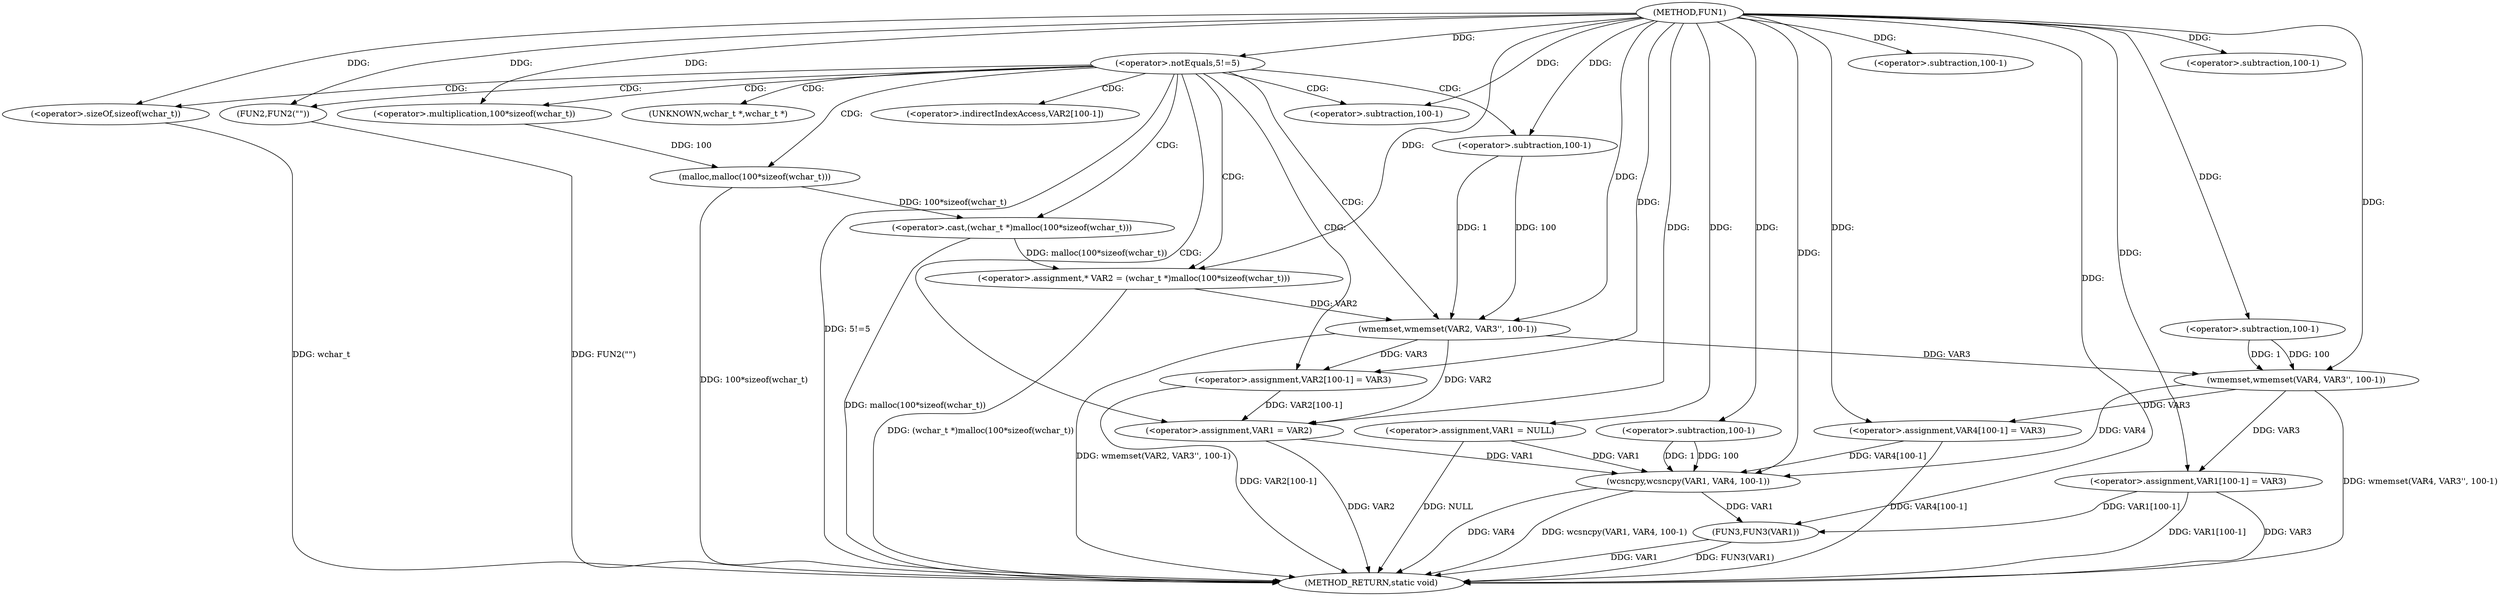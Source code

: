 digraph FUN1 {  
"1000100" [label = "(METHOD,FUN1)" ]
"1000172" [label = "(METHOD_RETURN,static void)" ]
"1000103" [label = "(<operator>.assignment,VAR1 = NULL)" ]
"1000107" [label = "(<operator>.notEquals,5!=5)" ]
"1000111" [label = "(FUN2,FUN2(\"\"))" ]
"1000117" [label = "(<operator>.assignment,* VAR2 = (wchar_t *)malloc(100*sizeof(wchar_t)))" ]
"1000119" [label = "(<operator>.cast,(wchar_t *)malloc(100*sizeof(wchar_t)))" ]
"1000121" [label = "(malloc,malloc(100*sizeof(wchar_t)))" ]
"1000122" [label = "(<operator>.multiplication,100*sizeof(wchar_t))" ]
"1000124" [label = "(<operator>.sizeOf,sizeof(wchar_t))" ]
"1000126" [label = "(wmemset,wmemset(VAR2, VAR3'', 100-1))" ]
"1000129" [label = "(<operator>.subtraction,100-1)" ]
"1000132" [label = "(<operator>.assignment,VAR2[100-1] = VAR3)" ]
"1000135" [label = "(<operator>.subtraction,100-1)" ]
"1000139" [label = "(<operator>.assignment,VAR1 = VAR2)" ]
"1000144" [label = "(wmemset,wmemset(VAR4, VAR3'', 100-1))" ]
"1000147" [label = "(<operator>.subtraction,100-1)" ]
"1000150" [label = "(<operator>.assignment,VAR4[100-1] = VAR3)" ]
"1000153" [label = "(<operator>.subtraction,100-1)" ]
"1000157" [label = "(wcsncpy,wcsncpy(VAR1, VAR4, 100-1))" ]
"1000160" [label = "(<operator>.subtraction,100-1)" ]
"1000163" [label = "(<operator>.assignment,VAR1[100-1] = VAR3)" ]
"1000166" [label = "(<operator>.subtraction,100-1)" ]
"1000170" [label = "(FUN3,FUN3(VAR1))" ]
"1000120" [label = "(UNKNOWN,wchar_t *,wchar_t *)" ]
"1000133" [label = "(<operator>.indirectIndexAccess,VAR2[100-1])" ]
  "1000124" -> "1000172"  [ label = "DDG: wchar_t"] 
  "1000163" -> "1000172"  [ label = "DDG: VAR3"] 
  "1000157" -> "1000172"  [ label = "DDG: wcsncpy(VAR1, VAR4, 100-1)"] 
  "1000103" -> "1000172"  [ label = "DDG: NULL"] 
  "1000119" -> "1000172"  [ label = "DDG: malloc(100*sizeof(wchar_t))"] 
  "1000132" -> "1000172"  [ label = "DDG: VAR2[100-1]"] 
  "1000117" -> "1000172"  [ label = "DDG: (wchar_t *)malloc(100*sizeof(wchar_t))"] 
  "1000111" -> "1000172"  [ label = "DDG: FUN2(\"\")"] 
  "1000157" -> "1000172"  [ label = "DDG: VAR4"] 
  "1000163" -> "1000172"  [ label = "DDG: VAR1[100-1]"] 
  "1000126" -> "1000172"  [ label = "DDG: wmemset(VAR2, VAR3'', 100-1)"] 
  "1000107" -> "1000172"  [ label = "DDG: 5!=5"] 
  "1000150" -> "1000172"  [ label = "DDG: VAR4[100-1]"] 
  "1000139" -> "1000172"  [ label = "DDG: VAR2"] 
  "1000144" -> "1000172"  [ label = "DDG: wmemset(VAR4, VAR3'', 100-1)"] 
  "1000121" -> "1000172"  [ label = "DDG: 100*sizeof(wchar_t)"] 
  "1000170" -> "1000172"  [ label = "DDG: VAR1"] 
  "1000170" -> "1000172"  [ label = "DDG: FUN3(VAR1)"] 
  "1000100" -> "1000103"  [ label = "DDG: "] 
  "1000100" -> "1000107"  [ label = "DDG: "] 
  "1000100" -> "1000111"  [ label = "DDG: "] 
  "1000119" -> "1000117"  [ label = "DDG: malloc(100*sizeof(wchar_t))"] 
  "1000100" -> "1000117"  [ label = "DDG: "] 
  "1000121" -> "1000119"  [ label = "DDG: 100*sizeof(wchar_t)"] 
  "1000122" -> "1000121"  [ label = "DDG: 100"] 
  "1000100" -> "1000122"  [ label = "DDG: "] 
  "1000100" -> "1000124"  [ label = "DDG: "] 
  "1000117" -> "1000126"  [ label = "DDG: VAR2"] 
  "1000100" -> "1000126"  [ label = "DDG: "] 
  "1000129" -> "1000126"  [ label = "DDG: 100"] 
  "1000129" -> "1000126"  [ label = "DDG: 1"] 
  "1000100" -> "1000129"  [ label = "DDG: "] 
  "1000126" -> "1000132"  [ label = "DDG: VAR3"] 
  "1000100" -> "1000132"  [ label = "DDG: "] 
  "1000100" -> "1000135"  [ label = "DDG: "] 
  "1000126" -> "1000139"  [ label = "DDG: VAR2"] 
  "1000132" -> "1000139"  [ label = "DDG: VAR2[100-1]"] 
  "1000100" -> "1000139"  [ label = "DDG: "] 
  "1000100" -> "1000144"  [ label = "DDG: "] 
  "1000126" -> "1000144"  [ label = "DDG: VAR3"] 
  "1000147" -> "1000144"  [ label = "DDG: 100"] 
  "1000147" -> "1000144"  [ label = "DDG: 1"] 
  "1000100" -> "1000147"  [ label = "DDG: "] 
  "1000144" -> "1000150"  [ label = "DDG: VAR3"] 
  "1000100" -> "1000150"  [ label = "DDG: "] 
  "1000100" -> "1000153"  [ label = "DDG: "] 
  "1000103" -> "1000157"  [ label = "DDG: VAR1"] 
  "1000139" -> "1000157"  [ label = "DDG: VAR1"] 
  "1000100" -> "1000157"  [ label = "DDG: "] 
  "1000150" -> "1000157"  [ label = "DDG: VAR4[100-1]"] 
  "1000144" -> "1000157"  [ label = "DDG: VAR4"] 
  "1000160" -> "1000157"  [ label = "DDG: 100"] 
  "1000160" -> "1000157"  [ label = "DDG: 1"] 
  "1000100" -> "1000160"  [ label = "DDG: "] 
  "1000100" -> "1000163"  [ label = "DDG: "] 
  "1000144" -> "1000163"  [ label = "DDG: VAR3"] 
  "1000100" -> "1000166"  [ label = "DDG: "] 
  "1000163" -> "1000170"  [ label = "DDG: VAR1[100-1]"] 
  "1000157" -> "1000170"  [ label = "DDG: VAR1"] 
  "1000100" -> "1000170"  [ label = "DDG: "] 
  "1000107" -> "1000121"  [ label = "CDG: "] 
  "1000107" -> "1000120"  [ label = "CDG: "] 
  "1000107" -> "1000117"  [ label = "CDG: "] 
  "1000107" -> "1000111"  [ label = "CDG: "] 
  "1000107" -> "1000126"  [ label = "CDG: "] 
  "1000107" -> "1000132"  [ label = "CDG: "] 
  "1000107" -> "1000129"  [ label = "CDG: "] 
  "1000107" -> "1000124"  [ label = "CDG: "] 
  "1000107" -> "1000119"  [ label = "CDG: "] 
  "1000107" -> "1000139"  [ label = "CDG: "] 
  "1000107" -> "1000135"  [ label = "CDG: "] 
  "1000107" -> "1000133"  [ label = "CDG: "] 
  "1000107" -> "1000122"  [ label = "CDG: "] 
}
